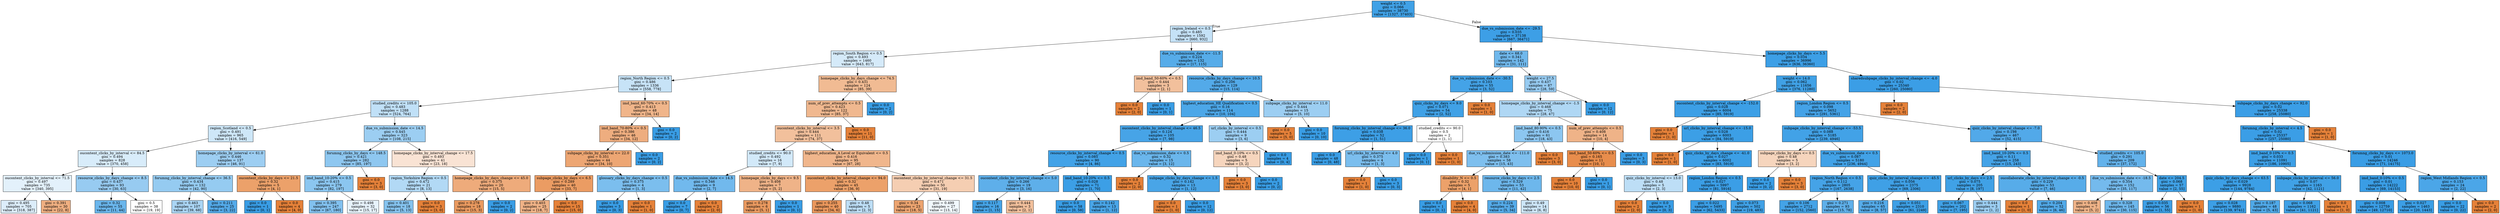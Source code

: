 digraph Tree {
node [shape=box, style="filled", color="black"] ;
0 [label="weight <= 0.5\ngini = 0.066\nsamples = 38730\nvalue = [1327, 37403]", fillcolor="#399de5f6"] ;
1 [label="region_Ireland <= 0.5\ngini = 0.485\nsamples = 1592\nvalue = [660, 932]", fillcolor="#399de54a"] ;
0 -> 1 [labeldistance=2.5, labelangle=45, headlabel="True"] ;
2 [label="region_South Region <= 0.5\ngini = 0.493\nsamples = 1460\nvalue = [643, 817]", fillcolor="#399de536"] ;
1 -> 2 ;
3 [label="region_North Region <= 0.5\ngini = 0.486\nsamples = 1336\nvalue = [558, 778]", fillcolor="#399de548"] ;
2 -> 3 ;
4 [label="studied_credits <= 105.0\ngini = 0.483\nsamples = 1288\nvalue = [524, 764]", fillcolor="#399de550"] ;
3 -> 4 ;
5 [label="region_Scotland <= 0.5\ngini = 0.491\nsamples = 965\nvalue = [416, 549]", fillcolor="#399de53e"] ;
4 -> 5 ;
6 [label="oucontent_clicks_by_interval <= 84.5\ngini = 0.494\nsamples = 828\nvalue = [370, 458]", fillcolor="#399de531"] ;
5 -> 6 ;
7 [label="oucontent_clicks_by_interval <= 71.5\ngini = 0.497\nsamples = 735\nvalue = [340, 395]", fillcolor="#399de524"] ;
6 -> 7 ;
8 [label="gini = 0.495\nsamples = 705\nvalue = [318, 387]", fillcolor="#399de52d"] ;
7 -> 8 ;
9 [label="gini = 0.391\nsamples = 30\nvalue = [22, 8]", fillcolor="#e58139a2"] ;
7 -> 9 ;
10 [label="resource_clicks_by_days_change <= 8.5\ngini = 0.437\nsamples = 93\nvalue = [30, 63]", fillcolor="#399de586"] ;
6 -> 10 ;
11 [label="gini = 0.32\nsamples = 55\nvalue = [11, 44]", fillcolor="#399de5bf"] ;
10 -> 11 ;
12 [label="gini = 0.5\nsamples = 38\nvalue = [19, 19]", fillcolor="#e5813900"] ;
10 -> 12 ;
13 [label="homepage_clicks_by_interval <= 61.0\ngini = 0.446\nsamples = 137\nvalue = [46, 91]", fillcolor="#399de57e"] ;
5 -> 13 ;
14 [label="forumng_clicks_by_interval_change <= 36.5\ngini = 0.434\nsamples = 132\nvalue = [42, 90]", fillcolor="#399de588"] ;
13 -> 14 ;
15 [label="gini = 0.463\nsamples = 107\nvalue = [39, 68]", fillcolor="#399de56d"] ;
14 -> 15 ;
16 [label="gini = 0.211\nsamples = 25\nvalue = [3, 22]", fillcolor="#399de5dc"] ;
14 -> 16 ;
17 [label="oucontent_clicks_by_days <= 21.5\ngini = 0.32\nsamples = 5\nvalue = [4, 1]", fillcolor="#e58139bf"] ;
13 -> 17 ;
18 [label="gini = 0.0\nsamples = 1\nvalue = [0, 1]", fillcolor="#399de5ff"] ;
17 -> 18 ;
19 [label="gini = 0.0\nsamples = 4\nvalue = [4, 0]", fillcolor="#e58139ff"] ;
17 -> 19 ;
20 [label="due_vs_submission_date <= 14.5\ngini = 0.445\nsamples = 323\nvalue = [108, 215]", fillcolor="#399de57f"] ;
4 -> 20 ;
21 [label="forumng_clicks_by_days <= 148.5\ngini = 0.421\nsamples = 282\nvalue = [85, 197]", fillcolor="#399de591"] ;
20 -> 21 ;
22 [label="imd_band_10-20% <= 0.5\ngini = 0.415\nsamples = 279\nvalue = [82, 197]", fillcolor="#399de595"] ;
21 -> 22 ;
23 [label="gini = 0.395\nsamples = 247\nvalue = [67, 180]", fillcolor="#399de5a0"] ;
22 -> 23 ;
24 [label="gini = 0.498\nsamples = 32\nvalue = [15, 17]", fillcolor="#399de51e"] ;
22 -> 24 ;
25 [label="gini = 0.0\nsamples = 3\nvalue = [3, 0]", fillcolor="#e58139ff"] ;
21 -> 25 ;
26 [label="homepage_clicks_by_interval_change <= 17.5\ngini = 0.493\nsamples = 41\nvalue = [23, 18]", fillcolor="#e5813937"] ;
20 -> 26 ;
27 [label="region_Yorkshire Region <= 0.5\ngini = 0.472\nsamples = 21\nvalue = [8, 13]", fillcolor="#399de562"] ;
26 -> 27 ;
28 [label="gini = 0.401\nsamples = 18\nvalue = [5, 13]", fillcolor="#399de59d"] ;
27 -> 28 ;
29 [label="gini = 0.0\nsamples = 3\nvalue = [3, 0]", fillcolor="#e58139ff"] ;
27 -> 29 ;
30 [label="homepage_clicks_by_days_change <= 45.0\ngini = 0.375\nsamples = 20\nvalue = [15, 5]", fillcolor="#e58139aa"] ;
26 -> 30 ;
31 [label="gini = 0.278\nsamples = 18\nvalue = [15, 3]", fillcolor="#e58139cc"] ;
30 -> 31 ;
32 [label="gini = 0.0\nsamples = 2\nvalue = [0, 2]", fillcolor="#399de5ff"] ;
30 -> 32 ;
33 [label="imd_band_60-70% <= 0.5\ngini = 0.413\nsamples = 48\nvalue = [34, 14]", fillcolor="#e5813996"] ;
3 -> 33 ;
34 [label="imd_band_70-80% <= 0.5\ngini = 0.386\nsamples = 46\nvalue = [34, 12]", fillcolor="#e58139a5"] ;
33 -> 34 ;
35 [label="subpage_clicks_by_interval <= 22.0\ngini = 0.351\nsamples = 44\nvalue = [34, 10]", fillcolor="#e58139b4"] ;
34 -> 35 ;
36 [label="subpage_clicks_by_days <= 6.5\ngini = 0.289\nsamples = 40\nvalue = [33, 7]", fillcolor="#e58139c9"] ;
35 -> 36 ;
37 [label="gini = 0.403\nsamples = 25\nvalue = [18, 7]", fillcolor="#e581399c"] ;
36 -> 37 ;
38 [label="gini = 0.0\nsamples = 15\nvalue = [15, 0]", fillcolor="#e58139ff"] ;
36 -> 38 ;
39 [label="glossary_clicks_by_days_change <= 0.5\ngini = 0.375\nsamples = 4\nvalue = [1, 3]", fillcolor="#399de5aa"] ;
35 -> 39 ;
40 [label="gini = 0.0\nsamples = 3\nvalue = [0, 3]", fillcolor="#399de5ff"] ;
39 -> 40 ;
41 [label="gini = 0.0\nsamples = 1\nvalue = [1, 0]", fillcolor="#e58139ff"] ;
39 -> 41 ;
42 [label="gini = 0.0\nsamples = 2\nvalue = [0, 2]", fillcolor="#399de5ff"] ;
34 -> 42 ;
43 [label="gini = 0.0\nsamples = 2\nvalue = [0, 2]", fillcolor="#399de5ff"] ;
33 -> 43 ;
44 [label="homepage_clicks_by_days_change <= 74.5\ngini = 0.431\nsamples = 124\nvalue = [85, 39]", fillcolor="#e581398a"] ;
2 -> 44 ;
45 [label="num_of_prev_attempts <= 0.5\ngini = 0.423\nsamples = 122\nvalue = [85, 37]", fillcolor="#e5813990"] ;
44 -> 45 ;
46 [label="oucontent_clicks_by_interval <= 3.5\ngini = 0.444\nsamples = 111\nvalue = [74, 37]", fillcolor="#e581397f"] ;
45 -> 46 ;
47 [label="studied_credits <= 90.0\ngini = 0.492\nsamples = 16\nvalue = [7, 9]", fillcolor="#399de539"] ;
46 -> 47 ;
48 [label="due_vs_submission_date <= 14.5\ngini = 0.346\nsamples = 9\nvalue = [2, 7]", fillcolor="#399de5b6"] ;
47 -> 48 ;
49 [label="gini = 0.0\nsamples = 7\nvalue = [0, 7]", fillcolor="#399de5ff"] ;
48 -> 49 ;
50 [label="gini = 0.0\nsamples = 2\nvalue = [2, 0]", fillcolor="#e58139ff"] ;
48 -> 50 ;
51 [label="homepage_clicks_by_days <= 9.5\ngini = 0.408\nsamples = 7\nvalue = [5, 2]", fillcolor="#e5813999"] ;
47 -> 51 ;
52 [label="gini = 0.278\nsamples = 6\nvalue = [5, 1]", fillcolor="#e58139cc"] ;
51 -> 52 ;
53 [label="gini = 0.0\nsamples = 1\nvalue = [0, 1]", fillcolor="#399de5ff"] ;
51 -> 53 ;
54 [label="highest_education_A Level or Equivalent <= 0.5\ngini = 0.416\nsamples = 95\nvalue = [67, 28]", fillcolor="#e5813994"] ;
46 -> 54 ;
55 [label="oucontent_clicks_by_interval_change <= 94.0\ngini = 0.32\nsamples = 45\nvalue = [36, 9]", fillcolor="#e58139bf"] ;
54 -> 55 ;
56 [label="gini = 0.255\nsamples = 40\nvalue = [34, 6]", fillcolor="#e58139d2"] ;
55 -> 56 ;
57 [label="gini = 0.48\nsamples = 5\nvalue = [2, 3]", fillcolor="#399de555"] ;
55 -> 57 ;
58 [label="oucontent_clicks_by_interval_change <= 31.5\ngini = 0.471\nsamples = 50\nvalue = [31, 19]", fillcolor="#e5813963"] ;
54 -> 58 ;
59 [label="gini = 0.34\nsamples = 23\nvalue = [18, 5]", fillcolor="#e58139b8"] ;
58 -> 59 ;
60 [label="gini = 0.499\nsamples = 27\nvalue = [13, 14]", fillcolor="#399de512"] ;
58 -> 60 ;
61 [label="gini = 0.0\nsamples = 11\nvalue = [11, 0]", fillcolor="#e58139ff"] ;
45 -> 61 ;
62 [label="gini = 0.0\nsamples = 2\nvalue = [0, 2]", fillcolor="#399de5ff"] ;
44 -> 62 ;
63 [label="due_vs_submission_date <= -11.5\ngini = 0.224\nsamples = 132\nvalue = [17, 115]", fillcolor="#399de5d9"] ;
1 -> 63 ;
64 [label="imd_band_50-60% <= 0.5\ngini = 0.444\nsamples = 3\nvalue = [2, 1]", fillcolor="#e581397f"] ;
63 -> 64 ;
65 [label="gini = 0.0\nsamples = 2\nvalue = [2, 0]", fillcolor="#e58139ff"] ;
64 -> 65 ;
66 [label="gini = 0.0\nsamples = 1\nvalue = [0, 1]", fillcolor="#399de5ff"] ;
64 -> 66 ;
67 [label="resource_clicks_by_days_change <= 10.5\ngini = 0.206\nsamples = 129\nvalue = [15, 114]", fillcolor="#399de5dd"] ;
63 -> 67 ;
68 [label="highest_education_HE Qualification <= 0.5\ngini = 0.16\nsamples = 114\nvalue = [10, 104]", fillcolor="#399de5e6"] ;
67 -> 68 ;
69 [label="oucontent_clicks_by_interval_change <= 46.5\ngini = 0.124\nsamples = 105\nvalue = [7, 98]", fillcolor="#399de5ed"] ;
68 -> 69 ;
70 [label="resource_clicks_by_interval_change <= 0.5\ngini = 0.085\nsamples = 90\nvalue = [4, 86]", fillcolor="#399de5f3"] ;
69 -> 70 ;
71 [label="oucontent_clicks_by_interval_change <= 5.0\ngini = 0.266\nsamples = 19\nvalue = [3, 16]", fillcolor="#399de5cf"] ;
70 -> 71 ;
72 [label="gini = 0.117\nsamples = 16\nvalue = [1, 15]", fillcolor="#399de5ee"] ;
71 -> 72 ;
73 [label="gini = 0.444\nsamples = 3\nvalue = [2, 1]", fillcolor="#e581397f"] ;
71 -> 73 ;
74 [label="imd_band_10-20% <= 0.5\ngini = 0.028\nsamples = 71\nvalue = [1, 70]", fillcolor="#399de5fb"] ;
70 -> 74 ;
75 [label="gini = 0.0\nsamples = 58\nvalue = [0, 58]", fillcolor="#399de5ff"] ;
74 -> 75 ;
76 [label="gini = 0.142\nsamples = 13\nvalue = [1, 12]", fillcolor="#399de5ea"] ;
74 -> 76 ;
77 [label="due_vs_submission_date <= 0.5\ngini = 0.32\nsamples = 15\nvalue = [3, 12]", fillcolor="#399de5bf"] ;
69 -> 77 ;
78 [label="gini = 0.0\nsamples = 2\nvalue = [2, 0]", fillcolor="#e58139ff"] ;
77 -> 78 ;
79 [label="subpage_clicks_by_days_change <= 1.5\ngini = 0.142\nsamples = 13\nvalue = [1, 12]", fillcolor="#399de5ea"] ;
77 -> 79 ;
80 [label="gini = 0.0\nsamples = 1\nvalue = [1, 0]", fillcolor="#e58139ff"] ;
79 -> 80 ;
81 [label="gini = 0.0\nsamples = 12\nvalue = [0, 12]", fillcolor="#399de5ff"] ;
79 -> 81 ;
82 [label="url_clicks_by_interval <= 0.5\ngini = 0.444\nsamples = 9\nvalue = [3, 6]", fillcolor="#399de57f"] ;
68 -> 82 ;
83 [label="imd_band_0-10% <= 0.5\ngini = 0.48\nsamples = 5\nvalue = [3, 2]", fillcolor="#e5813955"] ;
82 -> 83 ;
84 [label="gini = 0.0\nsamples = 3\nvalue = [3, 0]", fillcolor="#e58139ff"] ;
83 -> 84 ;
85 [label="gini = 0.0\nsamples = 2\nvalue = [0, 2]", fillcolor="#399de5ff"] ;
83 -> 85 ;
86 [label="gini = 0.0\nsamples = 4\nvalue = [0, 4]", fillcolor="#399de5ff"] ;
82 -> 86 ;
87 [label="subpage_clicks_by_interval <= 11.0\ngini = 0.444\nsamples = 15\nvalue = [5, 10]", fillcolor="#399de57f"] ;
67 -> 87 ;
88 [label="gini = 0.0\nsamples = 5\nvalue = [5, 0]", fillcolor="#e58139ff"] ;
87 -> 88 ;
89 [label="gini = 0.0\nsamples = 10\nvalue = [0, 10]", fillcolor="#399de5ff"] ;
87 -> 89 ;
90 [label="due_vs_submission_date <= -29.5\ngini = 0.035\nsamples = 37138\nvalue = [667, 36471]", fillcolor="#399de5fa"] ;
0 -> 90 [labeldistance=2.5, labelangle=-45, headlabel="False"] ;
91 [label="date <= 68.0\ngini = 0.341\nsamples = 142\nvalue = [31, 111]", fillcolor="#399de5b8"] ;
90 -> 91 ;
92 [label="due_vs_submission_date <= -30.5\ngini = 0.103\nsamples = 55\nvalue = [3, 52]", fillcolor="#399de5f0"] ;
91 -> 92 ;
93 [label="quiz_clicks_by_days <= 9.0\ngini = 0.071\nsamples = 54\nvalue = [2, 52]", fillcolor="#399de5f5"] ;
92 -> 93 ;
94 [label="forumng_clicks_by_interval_change <= 36.0\ngini = 0.038\nsamples = 52\nvalue = [1, 51]", fillcolor="#399de5fa"] ;
93 -> 94 ;
95 [label="gini = 0.0\nsamples = 48\nvalue = [0, 48]", fillcolor="#399de5ff"] ;
94 -> 95 ;
96 [label="url_clicks_by_interval <= 4.0\ngini = 0.375\nsamples = 4\nvalue = [1, 3]", fillcolor="#399de5aa"] ;
94 -> 96 ;
97 [label="gini = 0.0\nsamples = 1\nvalue = [1, 0]", fillcolor="#e58139ff"] ;
96 -> 97 ;
98 [label="gini = 0.0\nsamples = 3\nvalue = [0, 3]", fillcolor="#399de5ff"] ;
96 -> 98 ;
99 [label="studied_credits <= 90.0\ngini = 0.5\nsamples = 2\nvalue = [1, 1]", fillcolor="#e5813900"] ;
93 -> 99 ;
100 [label="gini = 0.0\nsamples = 1\nvalue = [0, 1]", fillcolor="#399de5ff"] ;
99 -> 100 ;
101 [label="gini = 0.0\nsamples = 1\nvalue = [1, 0]", fillcolor="#e58139ff"] ;
99 -> 101 ;
102 [label="gini = 0.0\nsamples = 1\nvalue = [1, 0]", fillcolor="#e58139ff"] ;
92 -> 102 ;
103 [label="weight <= 27.5\ngini = 0.437\nsamples = 87\nvalue = [28, 59]", fillcolor="#399de586"] ;
91 -> 103 ;
104 [label="homepage_clicks_by_interval_change <= -1.5\ngini = 0.468\nsamples = 75\nvalue = [28, 47]", fillcolor="#399de567"] ;
103 -> 104 ;
105 [label="imd_band_80-90% <= 0.5\ngini = 0.416\nsamples = 61\nvalue = [18, 43]", fillcolor="#399de594"] ;
104 -> 105 ;
106 [label="due_vs_submission_date <= -111.0\ngini = 0.383\nsamples = 58\nvalue = [15, 43]", fillcolor="#399de5a6"] ;
105 -> 106 ;
107 [label="disability_N <= 0.5\ngini = 0.32\nsamples = 5\nvalue = [4, 1]", fillcolor="#e58139bf"] ;
106 -> 107 ;
108 [label="gini = 0.0\nsamples = 1\nvalue = [0, 1]", fillcolor="#399de5ff"] ;
107 -> 108 ;
109 [label="gini = 0.0\nsamples = 4\nvalue = [4, 0]", fillcolor="#e58139ff"] ;
107 -> 109 ;
110 [label="resource_clicks_by_days <= 2.5\ngini = 0.329\nsamples = 53\nvalue = [11, 42]", fillcolor="#399de5bc"] ;
106 -> 110 ;
111 [label="gini = 0.224\nsamples = 39\nvalue = [5, 34]", fillcolor="#399de5da"] ;
110 -> 111 ;
112 [label="gini = 0.49\nsamples = 14\nvalue = [6, 8]", fillcolor="#399de540"] ;
110 -> 112 ;
113 [label="gini = 0.0\nsamples = 3\nvalue = [3, 0]", fillcolor="#e58139ff"] ;
105 -> 113 ;
114 [label="num_of_prev_attempts <= 0.5\ngini = 0.408\nsamples = 14\nvalue = [10, 4]", fillcolor="#e5813999"] ;
104 -> 114 ;
115 [label="imd_band_50-60% <= 0.5\ngini = 0.165\nsamples = 11\nvalue = [10, 1]", fillcolor="#e58139e6"] ;
114 -> 115 ;
116 [label="gini = 0.0\nsamples = 10\nvalue = [10, 0]", fillcolor="#e58139ff"] ;
115 -> 116 ;
117 [label="gini = 0.0\nsamples = 1\nvalue = [0, 1]", fillcolor="#399de5ff"] ;
115 -> 117 ;
118 [label="gini = 0.0\nsamples = 3\nvalue = [0, 3]", fillcolor="#399de5ff"] ;
114 -> 118 ;
119 [label="gini = 0.0\nsamples = 12\nvalue = [0, 12]", fillcolor="#399de5ff"] ;
103 -> 119 ;
120 [label="homepage_clicks_by_days <= 5.5\ngini = 0.034\nsamples = 36996\nvalue = [636, 36360]", fillcolor="#399de5fb"] ;
90 -> 120 ;
121 [label="weight <= 14.0\ngini = 0.062\nsamples = 11656\nvalue = [376, 11280]", fillcolor="#399de5f6"] ;
120 -> 121 ;
122 [label="oucontent_clicks_by_interval_change <= -152.0\ngini = 0.028\nsamples = 6004\nvalue = [85, 5919]", fillcolor="#399de5fb"] ;
121 -> 122 ;
123 [label="gini = 0.0\nsamples = 1\nvalue = [1, 0]", fillcolor="#e58139ff"] ;
122 -> 123 ;
124 [label="url_clicks_by_interval_change <= -15.0\ngini = 0.028\nsamples = 6003\nvalue = [84, 5919]", fillcolor="#399de5fb"] ;
122 -> 124 ;
125 [label="gini = 0.0\nsamples = 1\nvalue = [1, 0]", fillcolor="#e58139ff"] ;
124 -> 125 ;
126 [label="quiz_clicks_by_days_change <= -41.0\ngini = 0.027\nsamples = 6002\nvalue = [83, 5919]", fillcolor="#399de5fb"] ;
124 -> 126 ;
127 [label="quiz_clicks_by_interval <= 13.0\ngini = 0.48\nsamples = 5\nvalue = [2, 3]", fillcolor="#399de555"] ;
126 -> 127 ;
128 [label="gini = 0.0\nsamples = 2\nvalue = [2, 0]", fillcolor="#e58139ff"] ;
127 -> 128 ;
129 [label="gini = 0.0\nsamples = 3\nvalue = [0, 3]", fillcolor="#399de5ff"] ;
127 -> 129 ;
130 [label="region_London Region <= 0.5\ngini = 0.027\nsamples = 5997\nvalue = [81, 5916]", fillcolor="#399de5fc"] ;
126 -> 130 ;
131 [label="gini = 0.022\nsamples = 5495\nvalue = [62, 5433]", fillcolor="#399de5fc"] ;
130 -> 131 ;
132 [label="gini = 0.073\nsamples = 502\nvalue = [19, 483]", fillcolor="#399de5f5"] ;
130 -> 132 ;
133 [label="region_London Region <= 0.5\ngini = 0.098\nsamples = 5652\nvalue = [291, 5361]", fillcolor="#399de5f1"] ;
121 -> 133 ;
134 [label="subpage_clicks_by_interval_change <= -53.5\ngini = 0.088\nsamples = 5185\nvalue = [239, 4946]", fillcolor="#399de5f3"] ;
133 -> 134 ;
135 [label="subpage_clicks_by_days <= 0.5\ngini = 0.48\nsamples = 5\nvalue = [3, 2]", fillcolor="#e5813955"] ;
134 -> 135 ;
136 [label="gini = 0.0\nsamples = 2\nvalue = [0, 2]", fillcolor="#399de5ff"] ;
135 -> 136 ;
137 [label="gini = 0.0\nsamples = 3\nvalue = [3, 0]", fillcolor="#e58139ff"] ;
135 -> 137 ;
138 [label="due_vs_submission_date <= 0.5\ngini = 0.087\nsamples = 5180\nvalue = [236, 4944]", fillcolor="#399de5f3"] ;
134 -> 138 ;
139 [label="region_North Region <= 0.5\ngini = 0.112\nsamples = 2805\nvalue = [167, 2638]", fillcolor="#399de5ef"] ;
138 -> 139 ;
140 [label="gini = 0.106\nsamples = 2712\nvalue = [152, 2560]", fillcolor="#399de5f0"] ;
139 -> 140 ;
141 [label="gini = 0.271\nsamples = 93\nvalue = [15, 78]", fillcolor="#399de5ce"] ;
139 -> 141 ;
142 [label="quiz_clicks_by_interval_change <= -45.5\ngini = 0.056\nsamples = 2375\nvalue = [69, 2306]", fillcolor="#399de5f7"] ;
138 -> 142 ;
143 [label="gini = 0.216\nsamples = 65\nvalue = [8, 57]", fillcolor="#399de5db"] ;
142 -> 143 ;
144 [label="gini = 0.051\nsamples = 2310\nvalue = [61, 2249]", fillcolor="#399de5f8"] ;
142 -> 144 ;
145 [label="quiz_clicks_by_interval_change <= -7.0\ngini = 0.198\nsamples = 467\nvalue = [52, 415]", fillcolor="#399de5df"] ;
133 -> 145 ;
146 [label="imd_band_10-20% <= 0.5\ngini = 0.11\nsamples = 258\nvalue = [15, 243]", fillcolor="#399de5ef"] ;
145 -> 146 ;
147 [label="url_clicks_by_days <= 2.5\ngini = 0.075\nsamples = 205\nvalue = [8, 197]", fillcolor="#399de5f5"] ;
146 -> 147 ;
148 [label="gini = 0.067\nsamples = 202\nvalue = [7, 195]", fillcolor="#399de5f6"] ;
147 -> 148 ;
149 [label="gini = 0.444\nsamples = 3\nvalue = [1, 2]", fillcolor="#399de57f"] ;
147 -> 149 ;
150 [label="oucollaborate_clicks_by_interval_change <= -0.5\ngini = 0.229\nsamples = 53\nvalue = [7, 46]", fillcolor="#399de5d8"] ;
146 -> 150 ;
151 [label="gini = 0.0\nsamples = 1\nvalue = [1, 0]", fillcolor="#e58139ff"] ;
150 -> 151 ;
152 [label="gini = 0.204\nsamples = 52\nvalue = [6, 46]", fillcolor="#399de5de"] ;
150 -> 152 ;
153 [label="studied_credits <= 105.0\ngini = 0.291\nsamples = 209\nvalue = [37, 172]", fillcolor="#399de5c8"] ;
145 -> 153 ;
154 [label="due_vs_submission_date <= -18.5\ngini = 0.354\nsamples = 152\nvalue = [35, 117]", fillcolor="#399de5b3"] ;
153 -> 154 ;
155 [label="gini = 0.408\nsamples = 7\nvalue = [5, 2]", fillcolor="#e5813999"] ;
154 -> 155 ;
156 [label="gini = 0.328\nsamples = 145\nvalue = [30, 115]", fillcolor="#399de5bc"] ;
154 -> 156 ;
157 [label="date <= 204.5\ngini = 0.068\nsamples = 57\nvalue = [2, 55]", fillcolor="#399de5f6"] ;
153 -> 157 ;
158 [label="gini = 0.035\nsamples = 56\nvalue = [1, 55]", fillcolor="#399de5fa"] ;
157 -> 158 ;
159 [label="gini = 0.0\nsamples = 1\nvalue = [1, 0]", fillcolor="#e58139ff"] ;
157 -> 159 ;
160 [label="sharedsubpage_clicks_by_interval_change <= -4.0\ngini = 0.02\nsamples = 25340\nvalue = [260, 25080]", fillcolor="#399de5fc"] ;
120 -> 160 ;
161 [label="gini = 0.0\nsamples = 2\nvalue = [2, 0]", fillcolor="#e58139ff"] ;
160 -> 161 ;
162 [label="subpage_clicks_by_days_change <= 92.0\ngini = 0.02\nsamples = 25338\nvalue = [258, 25080]", fillcolor="#399de5fc"] ;
160 -> 162 ;
163 [label="forumng_clicks_by_interval <= 4.5\ngini = 0.02\nsamples = 25337\nvalue = [257, 25080]", fillcolor="#399de5fc"] ;
162 -> 163 ;
164 [label="imd_band_0-10% <= 0.5\ngini = 0.033\nsamples = 11091\nvalue = [186, 10905]", fillcolor="#399de5fb"] ;
163 -> 164 ;
165 [label="quiz_clicks_by_days_change <= 63.5\ngini = 0.029\nsamples = 9928\nvalue = [144, 9784]", fillcolor="#399de5fb"] ;
164 -> 165 ;
166 [label="gini = 0.028\nsamples = 9880\nvalue = [139, 9741]", fillcolor="#399de5fb"] ;
165 -> 166 ;
167 [label="gini = 0.187\nsamples = 48\nvalue = [5, 43]", fillcolor="#399de5e1"] ;
165 -> 167 ;
168 [label="subpage_clicks_by_interval <= 56.0\ngini = 0.07\nsamples = 1163\nvalue = [42, 1121]", fillcolor="#399de5f5"] ;
164 -> 168 ;
169 [label="gini = 0.068\nsamples = 1162\nvalue = [41, 1121]", fillcolor="#399de5f6"] ;
168 -> 169 ;
170 [label="gini = 0.0\nsamples = 1\nvalue = [1, 0]", fillcolor="#e58139ff"] ;
168 -> 170 ;
171 [label="forumng_clicks_by_days <= 1073.0\ngini = 0.01\nsamples = 14246\nvalue = [71, 14175]", fillcolor="#399de5fe"] ;
163 -> 171 ;
172 [label="imd_band_0-10% <= 0.5\ngini = 0.01\nsamples = 14222\nvalue = [69, 14153]", fillcolor="#399de5fe"] ;
171 -> 172 ;
173 [label="gini = 0.008\nsamples = 12759\nvalue = [49, 12710]", fillcolor="#399de5fe"] ;
172 -> 173 ;
174 [label="gini = 0.027\nsamples = 1463\nvalue = [20, 1443]", fillcolor="#399de5fb"] ;
172 -> 174 ;
175 [label="region_West Midlands Region <= 0.5\ngini = 0.153\nsamples = 24\nvalue = [2, 22]", fillcolor="#399de5e8"] ;
171 -> 175 ;
176 [label="gini = 0.0\nsamples = 22\nvalue = [0, 22]", fillcolor="#399de5ff"] ;
175 -> 176 ;
177 [label="gini = 0.0\nsamples = 2\nvalue = [2, 0]", fillcolor="#e58139ff"] ;
175 -> 177 ;
178 [label="gini = 0.0\nsamples = 1\nvalue = [1, 0]", fillcolor="#e58139ff"] ;
162 -> 178 ;
}